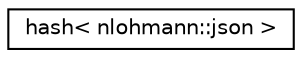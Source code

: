 digraph "Graphical Class Hierarchy"
{
 // LATEX_PDF_SIZE
  edge [fontname="Helvetica",fontsize="10",labelfontname="Helvetica",labelfontsize="10"];
  node [fontname="Helvetica",fontsize="10",shape=record];
  rankdir="LR";
  Node0 [label="hash\< nlohmann::json \>",height=0.2,width=0.4,color="black", fillcolor="white", style="filled",URL="$structstd_1_1hash_3_01nlohmann_1_1json_01_4.html",tooltip="hash value for JSON objects"];
}
